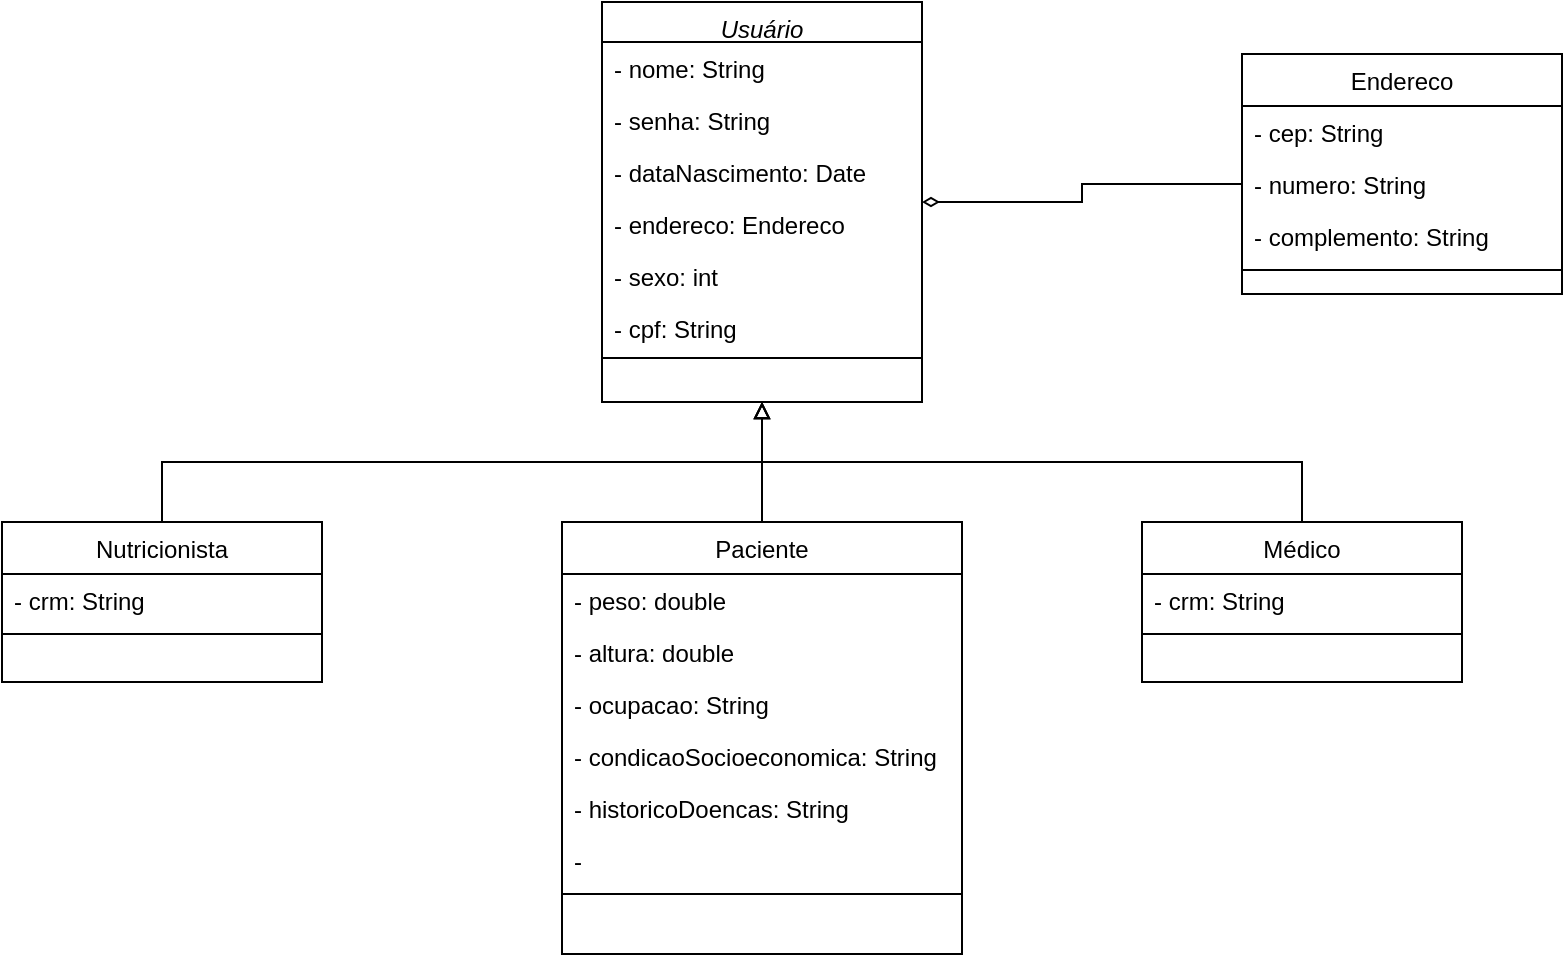 <mxfile version="27.0.6">
  <diagram name="Página-1" id="uq6eut1tATu_0ITVi30-">
    <mxGraphModel dx="749" dy="437" grid="1" gridSize="10" guides="1" tooltips="1" connect="1" arrows="1" fold="1" page="1" pageScale="1" pageWidth="827" pageHeight="1169" math="0" shadow="0" adaptiveColors="none">
      <root>
        <mxCell id="0" />
        <mxCell id="1" parent="0" />
        <mxCell id="_E42kpqu97Q8NujoFVDA-1" value="Usuário" style="swimlane;fontStyle=2;align=center;verticalAlign=top;childLayout=stackLayout;horizontal=1;startSize=20;horizontalStack=0;resizeParent=1;resizeLast=0;collapsible=1;marginBottom=0;rounded=0;shadow=0;strokeWidth=1;" vertex="1" parent="1">
          <mxGeometry x="440" y="230" width="160" height="200" as="geometry">
            <mxRectangle x="440" y="230" width="160" height="26" as="alternateBounds" />
          </mxGeometry>
        </mxCell>
        <mxCell id="_E42kpqu97Q8NujoFVDA-3" value="- nome: String" style="text;align=left;verticalAlign=top;spacingLeft=4;spacingRight=4;overflow=hidden;rotatable=0;points=[[0,0.5],[1,0.5]];portConstraint=eastwest;rounded=0;shadow=0;html=0;" vertex="1" parent="_E42kpqu97Q8NujoFVDA-1">
          <mxGeometry y="20" width="160" height="26" as="geometry" />
        </mxCell>
        <mxCell id="_E42kpqu97Q8NujoFVDA-4" value="- senha: String" style="text;align=left;verticalAlign=top;spacingLeft=4;spacingRight=4;overflow=hidden;rotatable=0;points=[[0,0.5],[1,0.5]];portConstraint=eastwest;rounded=0;shadow=0;html=0;" vertex="1" parent="_E42kpqu97Q8NujoFVDA-1">
          <mxGeometry y="46" width="160" height="26" as="geometry" />
        </mxCell>
        <mxCell id="_E42kpqu97Q8NujoFVDA-33" value="- dataNascimento: Date" style="text;align=left;verticalAlign=top;spacingLeft=4;spacingRight=4;overflow=hidden;rotatable=0;points=[[0,0.5],[1,0.5]];portConstraint=eastwest;rounded=0;shadow=0;html=0;" vertex="1" parent="_E42kpqu97Q8NujoFVDA-1">
          <mxGeometry y="72" width="160" height="26" as="geometry" />
        </mxCell>
        <mxCell id="_E42kpqu97Q8NujoFVDA-32" value="- endereco: Endereco" style="text;align=left;verticalAlign=top;spacingLeft=4;spacingRight=4;overflow=hidden;rotatable=0;points=[[0,0.5],[1,0.5]];portConstraint=eastwest;rounded=0;shadow=0;html=0;" vertex="1" parent="_E42kpqu97Q8NujoFVDA-1">
          <mxGeometry y="98" width="160" height="26" as="geometry" />
        </mxCell>
        <mxCell id="_E42kpqu97Q8NujoFVDA-34" value="- sexo: int" style="text;align=left;verticalAlign=top;spacingLeft=4;spacingRight=4;overflow=hidden;rotatable=0;points=[[0,0.5],[1,0.5]];portConstraint=eastwest;rounded=0;shadow=0;html=0;" vertex="1" parent="_E42kpqu97Q8NujoFVDA-1">
          <mxGeometry y="124" width="160" height="26" as="geometry" />
        </mxCell>
        <mxCell id="_E42kpqu97Q8NujoFVDA-36" value="- cpf: String" style="text;align=left;verticalAlign=top;spacingLeft=4;spacingRight=4;overflow=hidden;rotatable=0;points=[[0,0.5],[1,0.5]];portConstraint=eastwest;" vertex="1" parent="_E42kpqu97Q8NujoFVDA-1">
          <mxGeometry y="150" width="160" height="26" as="geometry" />
        </mxCell>
        <mxCell id="_E42kpqu97Q8NujoFVDA-5" value="" style="line;html=1;strokeWidth=1;align=left;verticalAlign=middle;spacingTop=-1;spacingLeft=3;spacingRight=3;rotatable=0;labelPosition=right;points=[];portConstraint=eastwest;" vertex="1" parent="_E42kpqu97Q8NujoFVDA-1">
          <mxGeometry y="176" width="160" height="4" as="geometry" />
        </mxCell>
        <mxCell id="_E42kpqu97Q8NujoFVDA-42" style="edgeStyle=orthogonalEdgeStyle;rounded=0;orthogonalLoop=1;jettySize=auto;html=1;entryX=0.5;entryY=1;entryDx=0;entryDy=0;endArrow=block;endFill=0;exitX=0.5;exitY=0;exitDx=0;exitDy=0;" edge="1" parent="1" source="_E42kpqu97Q8NujoFVDA-7" target="_E42kpqu97Q8NujoFVDA-1">
          <mxGeometry relative="1" as="geometry" />
        </mxCell>
        <mxCell id="_E42kpqu97Q8NujoFVDA-7" value="Nutricionista" style="swimlane;fontStyle=0;align=center;verticalAlign=top;childLayout=stackLayout;horizontal=1;startSize=26;horizontalStack=0;resizeParent=1;resizeLast=0;collapsible=1;marginBottom=0;rounded=0;shadow=0;strokeWidth=1;" vertex="1" parent="1">
          <mxGeometry x="140" y="490" width="160" height="80" as="geometry">
            <mxRectangle x="130" y="380" width="160" height="26" as="alternateBounds" />
          </mxGeometry>
        </mxCell>
        <mxCell id="_E42kpqu97Q8NujoFVDA-8" value="- crm: String" style="text;align=left;verticalAlign=top;spacingLeft=4;spacingRight=4;overflow=hidden;rotatable=0;points=[[0,0.5],[1,0.5]];portConstraint=eastwest;" vertex="1" parent="_E42kpqu97Q8NujoFVDA-7">
          <mxGeometry y="26" width="160" height="26" as="geometry" />
        </mxCell>
        <mxCell id="_E42kpqu97Q8NujoFVDA-10" value="" style="line;html=1;strokeWidth=1;align=left;verticalAlign=middle;spacingTop=-1;spacingLeft=3;spacingRight=3;rotatable=0;labelPosition=right;points=[];portConstraint=eastwest;" vertex="1" parent="_E42kpqu97Q8NujoFVDA-7">
          <mxGeometry y="52" width="160" height="8" as="geometry" />
        </mxCell>
        <mxCell id="_E42kpqu97Q8NujoFVDA-43" style="edgeStyle=orthogonalEdgeStyle;rounded=0;orthogonalLoop=1;jettySize=auto;html=1;entryX=0.5;entryY=1;entryDx=0;entryDy=0;endArrow=block;endFill=0;exitX=0.5;exitY=0;exitDx=0;exitDy=0;" edge="1" parent="1" source="_E42kpqu97Q8NujoFVDA-14" target="_E42kpqu97Q8NujoFVDA-1">
          <mxGeometry relative="1" as="geometry" />
        </mxCell>
        <mxCell id="_E42kpqu97Q8NujoFVDA-14" value="Médico" style="swimlane;fontStyle=0;align=center;verticalAlign=top;childLayout=stackLayout;horizontal=1;startSize=26;horizontalStack=0;resizeParent=1;resizeLast=0;collapsible=1;marginBottom=0;rounded=0;shadow=0;strokeWidth=1;" vertex="1" parent="1">
          <mxGeometry x="710" y="490" width="160" height="80" as="geometry">
            <mxRectangle x="340" y="380" width="170" height="26" as="alternateBounds" />
          </mxGeometry>
        </mxCell>
        <mxCell id="_E42kpqu97Q8NujoFVDA-15" value="- crm: String" style="text;align=left;verticalAlign=top;spacingLeft=4;spacingRight=4;overflow=hidden;rotatable=0;points=[[0,0.5],[1,0.5]];portConstraint=eastwest;" vertex="1" parent="_E42kpqu97Q8NujoFVDA-14">
          <mxGeometry y="26" width="160" height="26" as="geometry" />
        </mxCell>
        <mxCell id="_E42kpqu97Q8NujoFVDA-16" value="" style="line;html=1;strokeWidth=1;align=left;verticalAlign=middle;spacingTop=-1;spacingLeft=3;spacingRight=3;rotatable=0;labelPosition=right;points=[];portConstraint=eastwest;" vertex="1" parent="_E42kpqu97Q8NujoFVDA-14">
          <mxGeometry y="52" width="160" height="8" as="geometry" />
        </mxCell>
        <mxCell id="_E42kpqu97Q8NujoFVDA-18" value="Endereco" style="swimlane;fontStyle=0;align=center;verticalAlign=top;childLayout=stackLayout;horizontal=1;startSize=26;horizontalStack=0;resizeParent=1;resizeLast=0;collapsible=1;marginBottom=0;rounded=0;shadow=0;strokeWidth=1;" vertex="1" parent="1">
          <mxGeometry x="760" y="256" width="160" height="120" as="geometry">
            <mxRectangle x="728" y="230" width="160" height="26" as="alternateBounds" />
          </mxGeometry>
        </mxCell>
        <mxCell id="_E42kpqu97Q8NujoFVDA-19" value="- cep: String" style="text;align=left;verticalAlign=top;spacingLeft=4;spacingRight=4;overflow=hidden;rotatable=0;points=[[0,0.5],[1,0.5]];portConstraint=eastwest;" vertex="1" parent="_E42kpqu97Q8NujoFVDA-18">
          <mxGeometry y="26" width="160" height="26" as="geometry" />
        </mxCell>
        <mxCell id="_E42kpqu97Q8NujoFVDA-20" value="- numero: String" style="text;align=left;verticalAlign=top;spacingLeft=4;spacingRight=4;overflow=hidden;rotatable=0;points=[[0,0.5],[1,0.5]];portConstraint=eastwest;rounded=0;shadow=0;html=0;" vertex="1" parent="_E42kpqu97Q8NujoFVDA-18">
          <mxGeometry y="52" width="160" height="26" as="geometry" />
        </mxCell>
        <mxCell id="_E42kpqu97Q8NujoFVDA-23" value="- complemento: String" style="text;align=left;verticalAlign=top;spacingLeft=4;spacingRight=4;overflow=hidden;rotatable=0;points=[[0,0.5],[1,0.5]];portConstraint=eastwest;rounded=0;shadow=0;html=0;" vertex="1" parent="_E42kpqu97Q8NujoFVDA-18">
          <mxGeometry y="78" width="160" height="26" as="geometry" />
        </mxCell>
        <mxCell id="_E42kpqu97Q8NujoFVDA-24" value="" style="line;html=1;strokeWidth=1;align=left;verticalAlign=middle;spacingTop=-1;spacingLeft=3;spacingRight=3;rotatable=0;labelPosition=right;points=[];portConstraint=eastwest;" vertex="1" parent="_E42kpqu97Q8NujoFVDA-18">
          <mxGeometry y="104" width="160" height="8" as="geometry" />
        </mxCell>
        <mxCell id="_E42kpqu97Q8NujoFVDA-46" style="edgeStyle=orthogonalEdgeStyle;rounded=0;orthogonalLoop=1;jettySize=auto;html=1;endArrow=block;endFill=0;" edge="1" parent="1" source="_E42kpqu97Q8NujoFVDA-35" target="_E42kpqu97Q8NujoFVDA-1">
          <mxGeometry relative="1" as="geometry" />
        </mxCell>
        <mxCell id="_E42kpqu97Q8NujoFVDA-35" value="Paciente" style="swimlane;fontStyle=0;align=center;verticalAlign=top;childLayout=stackLayout;horizontal=1;startSize=26;horizontalStack=0;resizeParent=1;resizeLast=0;collapsible=1;marginBottom=0;rounded=0;shadow=0;strokeWidth=1;" vertex="1" parent="1">
          <mxGeometry x="420" y="490" width="200" height="216" as="geometry">
            <mxRectangle x="340" y="380" width="170" height="26" as="alternateBounds" />
          </mxGeometry>
        </mxCell>
        <mxCell id="_E42kpqu97Q8NujoFVDA-49" value="- peso: double" style="text;align=left;verticalAlign=top;spacingLeft=4;spacingRight=4;overflow=hidden;rotatable=0;points=[[0,0.5],[1,0.5]];portConstraint=eastwest;" vertex="1" parent="_E42kpqu97Q8NujoFVDA-35">
          <mxGeometry y="26" width="200" height="26" as="geometry" />
        </mxCell>
        <mxCell id="_E42kpqu97Q8NujoFVDA-50" value="- altura: double" style="text;align=left;verticalAlign=top;spacingLeft=4;spacingRight=4;overflow=hidden;rotatable=0;points=[[0,0.5],[1,0.5]];portConstraint=eastwest;" vertex="1" parent="_E42kpqu97Q8NujoFVDA-35">
          <mxGeometry y="52" width="200" height="26" as="geometry" />
        </mxCell>
        <mxCell id="_E42kpqu97Q8NujoFVDA-51" value="- ocupacao: String" style="text;align=left;verticalAlign=top;spacingLeft=4;spacingRight=4;overflow=hidden;rotatable=0;points=[[0,0.5],[1,0.5]];portConstraint=eastwest;" vertex="1" parent="_E42kpqu97Q8NujoFVDA-35">
          <mxGeometry y="78" width="200" height="26" as="geometry" />
        </mxCell>
        <mxCell id="_E42kpqu97Q8NujoFVDA-52" value="- condicaoSocioeconomica: String" style="text;align=left;verticalAlign=top;spacingLeft=4;spacingRight=4;overflow=hidden;rotatable=0;points=[[0,0.5],[1,0.5]];portConstraint=eastwest;" vertex="1" parent="_E42kpqu97Q8NujoFVDA-35">
          <mxGeometry y="104" width="200" height="26" as="geometry" />
        </mxCell>
        <mxCell id="_E42kpqu97Q8NujoFVDA-53" value="- historicoDoencas: String" style="text;align=left;verticalAlign=top;spacingLeft=4;spacingRight=4;overflow=hidden;rotatable=0;points=[[0,0.5],[1,0.5]];portConstraint=eastwest;" vertex="1" parent="_E42kpqu97Q8NujoFVDA-35">
          <mxGeometry y="130" width="200" height="26" as="geometry" />
        </mxCell>
        <mxCell id="_E42kpqu97Q8NujoFVDA-54" value="- " style="text;align=left;verticalAlign=top;spacingLeft=4;spacingRight=4;overflow=hidden;rotatable=0;points=[[0,0.5],[1,0.5]];portConstraint=eastwest;" vertex="1" parent="_E42kpqu97Q8NujoFVDA-35">
          <mxGeometry y="156" width="200" height="26" as="geometry" />
        </mxCell>
        <mxCell id="_E42kpqu97Q8NujoFVDA-37" value="" style="line;html=1;strokeWidth=1;align=left;verticalAlign=middle;spacingTop=-1;spacingLeft=3;spacingRight=3;rotatable=0;labelPosition=right;points=[];portConstraint=eastwest;" vertex="1" parent="_E42kpqu97Q8NujoFVDA-35">
          <mxGeometry y="182" width="200" height="8" as="geometry" />
        </mxCell>
        <mxCell id="_E42kpqu97Q8NujoFVDA-47" style="edgeStyle=orthogonalEdgeStyle;rounded=0;orthogonalLoop=1;jettySize=auto;html=1;entryX=1;entryY=0.5;entryDx=0;entryDy=0;endArrow=diamondThin;endFill=0;exitX=0;exitY=0.5;exitDx=0;exitDy=0;" edge="1" parent="1" source="_E42kpqu97Q8NujoFVDA-20" target="_E42kpqu97Q8NujoFVDA-1">
          <mxGeometry relative="1" as="geometry">
            <mxPoint x="728" y="321" as="sourcePoint" />
          </mxGeometry>
        </mxCell>
      </root>
    </mxGraphModel>
  </diagram>
</mxfile>

